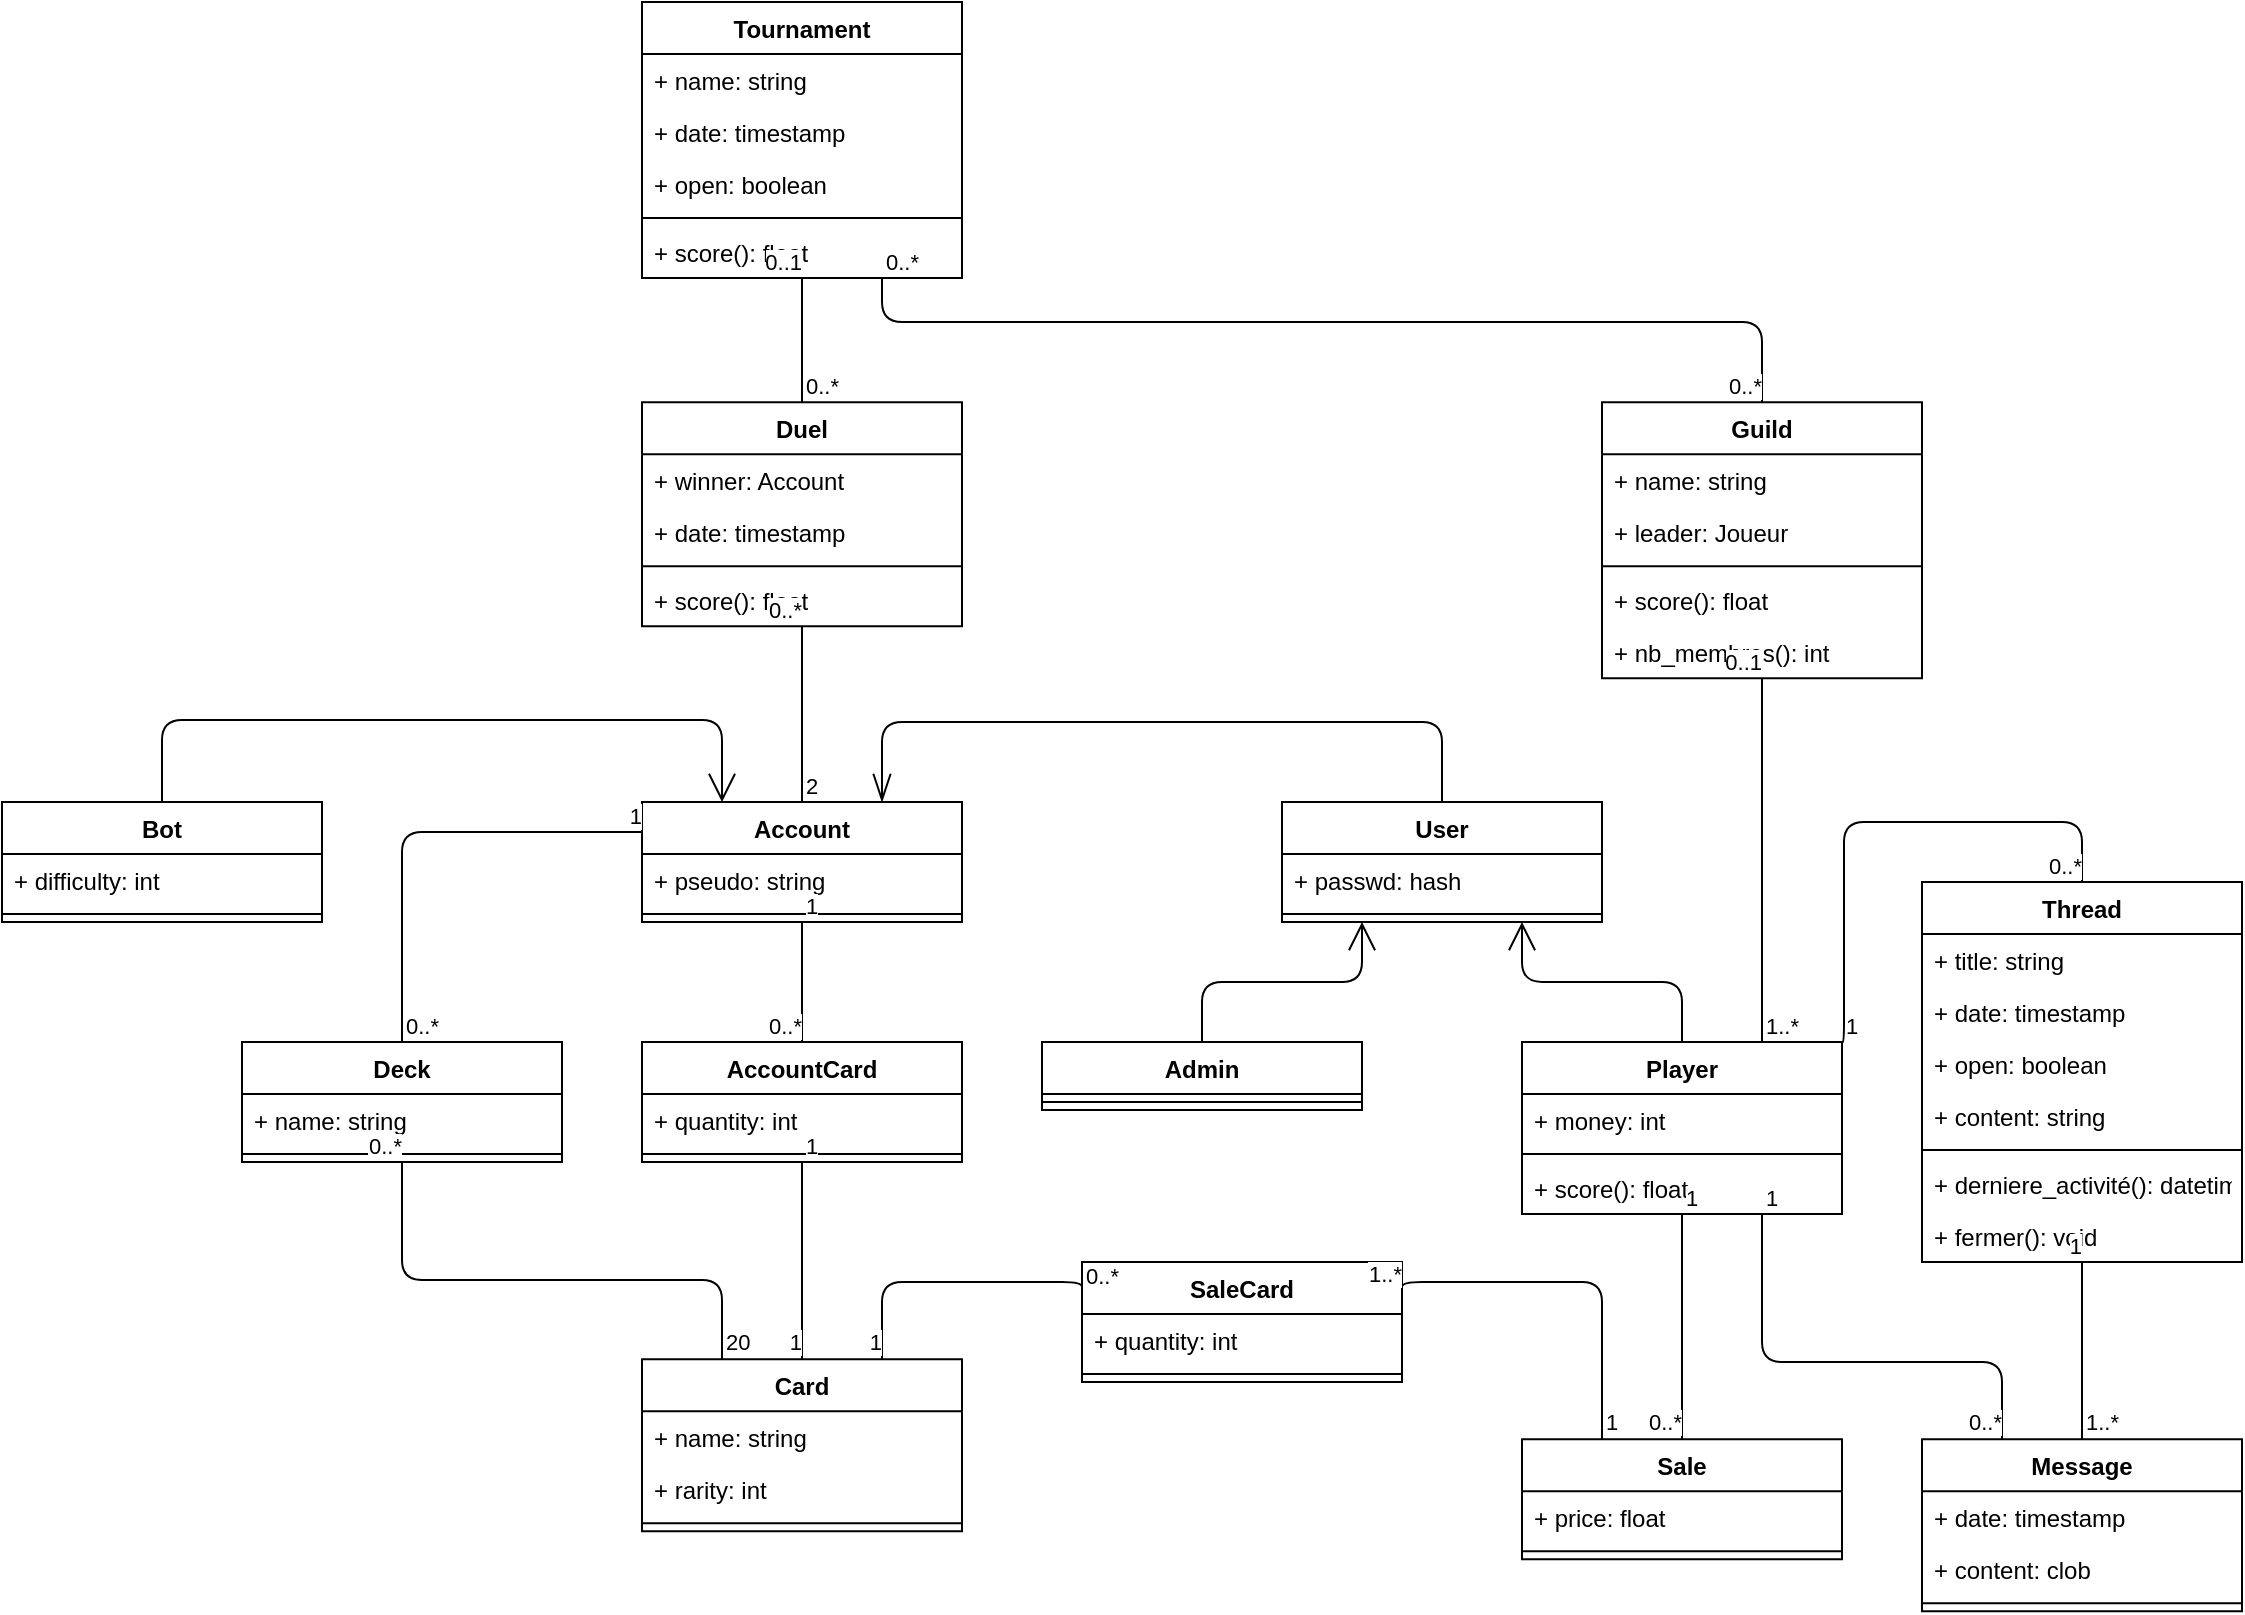 <mxfile compressed="true" version="16.3.0" type="github"><diagram id="C5RBs43oDa-KdzZeNtuy" name="Page-1"><mxGraphModel dx="1125" dy="2328" grid="1" gridSize="10" guides="1" tooltips="1" connect="1" arrows="1" fold="1" page="1" pageScale="1" pageWidth="1169" pageHeight="827" math="0" shadow="0"><root><mxCell id="WIyWlLk6GJQsqaUBKTNV-0"/><mxCell id="WIyWlLk6GJQsqaUBKTNV-1" parent="WIyWlLk6GJQsqaUBKTNV-0"/><mxCell id="Jjx2fEoYLebvqEYxVv_u-13" value="Deck" style="swimlane;fontStyle=1;align=center;verticalAlign=top;childLayout=stackLayout;horizontal=1;startSize=26;horizontalStack=0;resizeParent=1;resizeParentMax=0;resizeLast=0;collapsible=1;marginBottom=0;" parent="WIyWlLk6GJQsqaUBKTNV-1" vertex="1"><mxGeometry x="160" y="-1120" width="160" height="60" as="geometry"/></mxCell><mxCell id="Jjx2fEoYLebvqEYxVv_u-165" value="+ name: string" style="text;strokeColor=none;fillColor=none;align=left;verticalAlign=top;spacingLeft=4;spacingRight=4;overflow=hidden;rotatable=0;points=[[0,0.5],[1,0.5]];portConstraint=eastwest;" parent="Jjx2fEoYLebvqEYxVv_u-13" vertex="1"><mxGeometry y="26" width="160" height="26" as="geometry"/></mxCell><mxCell id="Jjx2fEoYLebvqEYxVv_u-15" value="" style="line;strokeWidth=1;fillColor=none;align=left;verticalAlign=middle;spacingTop=-1;spacingLeft=3;spacingRight=3;rotatable=0;labelPosition=right;points=[];portConstraint=eastwest;" parent="Jjx2fEoYLebvqEYxVv_u-13" vertex="1"><mxGeometry y="52" width="160" height="8" as="geometry"/></mxCell><mxCell id="Jjx2fEoYLebvqEYxVv_u-18" value="" style="endArrow=none;html=1;edgeStyle=orthogonalEdgeStyle;exitX=0.25;exitY=0;exitDx=0;exitDy=0;entryX=0.5;entryY=1;entryDx=0;entryDy=0;" parent="WIyWlLk6GJQsqaUBKTNV-1" source="Jjx2fEoYLebvqEYxVv_u-28" target="Jjx2fEoYLebvqEYxVv_u-13" edge="1"><mxGeometry relative="1" as="geometry"><mxPoint x="460" y="-911.43" as="sourcePoint"/><mxPoint x="620" y="-911.43" as="targetPoint"/><Array as="points"><mxPoint x="400" y="-1001"/><mxPoint x="240" y="-1001"/></Array></mxGeometry></mxCell><mxCell id="Jjx2fEoYLebvqEYxVv_u-19" value="20" style="edgeLabel;resizable=0;html=1;align=left;verticalAlign=bottom;" parent="Jjx2fEoYLebvqEYxVv_u-18" connectable="0" vertex="1"><mxGeometry x="-1" relative="1" as="geometry"/></mxCell><mxCell id="Jjx2fEoYLebvqEYxVv_u-20" value="0..*" style="edgeLabel;resizable=0;html=1;align=right;verticalAlign=bottom;" parent="Jjx2fEoYLebvqEYxVv_u-18" connectable="0" vertex="1"><mxGeometry x="1" relative="1" as="geometry"/></mxCell><mxCell id="Jjx2fEoYLebvqEYxVv_u-24" value="Duel" style="swimlane;fontStyle=1;align=center;verticalAlign=top;childLayout=stackLayout;horizontal=1;startSize=26;horizontalStack=0;resizeParent=1;resizeParentMax=0;resizeLast=0;collapsible=1;marginBottom=0;" parent="WIyWlLk6GJQsqaUBKTNV-1" vertex="1"><mxGeometry x="360" y="-1439.91" width="160" height="112" as="geometry"/></mxCell><mxCell id="Jjx2fEoYLebvqEYxVv_u-172" value="+ winner: Account" style="text;strokeColor=none;fillColor=none;align=left;verticalAlign=top;spacingLeft=4;spacingRight=4;overflow=hidden;rotatable=0;points=[[0,0.5],[1,0.5]];portConstraint=eastwest;" parent="Jjx2fEoYLebvqEYxVv_u-24" vertex="1"><mxGeometry y="26" width="160" height="26" as="geometry"/></mxCell><mxCell id="Jjx2fEoYLebvqEYxVv_u-173" value="+ date: timestamp" style="text;strokeColor=none;fillColor=none;align=left;verticalAlign=top;spacingLeft=4;spacingRight=4;overflow=hidden;rotatable=0;points=[[0,0.5],[1,0.5]];portConstraint=eastwest;" parent="Jjx2fEoYLebvqEYxVv_u-24" vertex="1"><mxGeometry y="52" width="160" height="26" as="geometry"/></mxCell><mxCell id="Jjx2fEoYLebvqEYxVv_u-26" value="" style="line;strokeWidth=1;fillColor=none;align=left;verticalAlign=middle;spacingTop=-1;spacingLeft=3;spacingRight=3;rotatable=0;labelPosition=right;points=[];portConstraint=eastwest;" parent="Jjx2fEoYLebvqEYxVv_u-24" vertex="1"><mxGeometry y="78" width="160" height="8" as="geometry"/></mxCell><mxCell id="Jjx2fEoYLebvqEYxVv_u-174" value="+ score(): float" style="text;strokeColor=none;fillColor=none;align=left;verticalAlign=top;spacingLeft=4;spacingRight=4;overflow=hidden;rotatable=0;points=[[0,0.5],[1,0.5]];portConstraint=eastwest;" parent="Jjx2fEoYLebvqEYxVv_u-24" vertex="1"><mxGeometry y="86" width="160" height="26" as="geometry"/></mxCell><mxCell id="Jjx2fEoYLebvqEYxVv_u-28" value="Card" style="swimlane;fontStyle=1;align=center;verticalAlign=top;childLayout=stackLayout;horizontal=1;startSize=26;horizontalStack=0;resizeParent=1;resizeParentMax=0;resizeLast=0;collapsible=1;marginBottom=0;" parent="WIyWlLk6GJQsqaUBKTNV-1" vertex="1"><mxGeometry x="360" y="-961.43" width="160" height="86" as="geometry"/></mxCell><mxCell id="Jjx2fEoYLebvqEYxVv_u-163" value="+ name: string" style="text;strokeColor=none;fillColor=none;align=left;verticalAlign=top;spacingLeft=4;spacingRight=4;overflow=hidden;rotatable=0;points=[[0,0.5],[1,0.5]];portConstraint=eastwest;" parent="Jjx2fEoYLebvqEYxVv_u-28" vertex="1"><mxGeometry y="26" width="160" height="26" as="geometry"/></mxCell><mxCell id="Jjx2fEoYLebvqEYxVv_u-164" value="+ rarity: int" style="text;strokeColor=none;fillColor=none;align=left;verticalAlign=top;spacingLeft=4;spacingRight=4;overflow=hidden;rotatable=0;points=[[0,0.5],[1,0.5]];portConstraint=eastwest;" parent="Jjx2fEoYLebvqEYxVv_u-28" vertex="1"><mxGeometry y="52" width="160" height="26" as="geometry"/></mxCell><mxCell id="Jjx2fEoYLebvqEYxVv_u-30" value="" style="line;strokeWidth=1;fillColor=none;align=left;verticalAlign=middle;spacingTop=-1;spacingLeft=3;spacingRight=3;rotatable=0;labelPosition=right;points=[];portConstraint=eastwest;" parent="Jjx2fEoYLebvqEYxVv_u-28" vertex="1"><mxGeometry y="78" width="160" height="8" as="geometry"/></mxCell><mxCell id="Jjx2fEoYLebvqEYxVv_u-33" value="" style="endArrow=none;html=1;edgeStyle=orthogonalEdgeStyle;exitX=0.5;exitY=0;exitDx=0;exitDy=0;entryX=0.5;entryY=1;entryDx=0;entryDy=0;" parent="WIyWlLk6GJQsqaUBKTNV-1" source="Jjx2fEoYLebvqEYxVv_u-45" target="Jjx2fEoYLebvqEYxVv_u-24" edge="1"><mxGeometry relative="1" as="geometry"><mxPoint x="520" y="-471.43" as="sourcePoint"/><mxPoint x="400" y="-1336" as="targetPoint"/></mxGeometry></mxCell><mxCell id="Jjx2fEoYLebvqEYxVv_u-34" value="2" style="edgeLabel;resizable=0;html=1;align=left;verticalAlign=bottom;" parent="Jjx2fEoYLebvqEYxVv_u-33" connectable="0" vertex="1"><mxGeometry x="-1" relative="1" as="geometry"/></mxCell><mxCell id="Jjx2fEoYLebvqEYxVv_u-35" value="0..*" style="edgeLabel;resizable=0;html=1;align=right;verticalAlign=bottom;" parent="Jjx2fEoYLebvqEYxVv_u-33" connectable="0" vertex="1"><mxGeometry x="1" relative="1" as="geometry"/></mxCell><mxCell id="Jjx2fEoYLebvqEYxVv_u-37" value="Guild" style="swimlane;fontStyle=1;align=center;verticalAlign=top;childLayout=stackLayout;horizontal=1;startSize=26;horizontalStack=0;resizeParent=1;resizeParentMax=0;resizeLast=0;collapsible=1;marginBottom=0;" parent="WIyWlLk6GJQsqaUBKTNV-1" vertex="1"><mxGeometry x="840" y="-1439.91" width="160" height="138" as="geometry"/></mxCell><mxCell id="Jjx2fEoYLebvqEYxVv_u-182" value="+ name: string" style="text;strokeColor=none;fillColor=none;align=left;verticalAlign=top;spacingLeft=4;spacingRight=4;overflow=hidden;rotatable=0;points=[[0,0.5],[1,0.5]];portConstraint=eastwest;" parent="Jjx2fEoYLebvqEYxVv_u-37" vertex="1"><mxGeometry y="26" width="160" height="26" as="geometry"/></mxCell><mxCell id="Jjx2fEoYLebvqEYxVv_u-185" value="+ leader: Joueur" style="text;strokeColor=none;fillColor=none;align=left;verticalAlign=top;spacingLeft=4;spacingRight=4;overflow=hidden;rotatable=0;points=[[0,0.5],[1,0.5]];portConstraint=eastwest;" parent="Jjx2fEoYLebvqEYxVv_u-37" vertex="1"><mxGeometry y="52" width="160" height="26" as="geometry"/></mxCell><mxCell id="Jjx2fEoYLebvqEYxVv_u-39" value="" style="line;strokeWidth=1;fillColor=none;align=left;verticalAlign=middle;spacingTop=-1;spacingLeft=3;spacingRight=3;rotatable=0;labelPosition=right;points=[];portConstraint=eastwest;" parent="Jjx2fEoYLebvqEYxVv_u-37" vertex="1"><mxGeometry y="78" width="160" height="8" as="geometry"/></mxCell><mxCell id="Jjx2fEoYLebvqEYxVv_u-184" value="+ score(): float" style="text;strokeColor=none;fillColor=none;align=left;verticalAlign=top;spacingLeft=4;spacingRight=4;overflow=hidden;rotatable=0;points=[[0,0.5],[1,0.5]];portConstraint=eastwest;" parent="Jjx2fEoYLebvqEYxVv_u-37" vertex="1"><mxGeometry y="86" width="160" height="26" as="geometry"/></mxCell><mxCell id="Jjx2fEoYLebvqEYxVv_u-186" value="+ nb_membres(): int" style="text;strokeColor=none;fillColor=none;align=left;verticalAlign=top;spacingLeft=4;spacingRight=4;overflow=hidden;rotatable=0;points=[[0,0.5],[1,0.5]];portConstraint=eastwest;" parent="Jjx2fEoYLebvqEYxVv_u-37" vertex="1"><mxGeometry y="112" width="160" height="26" as="geometry"/></mxCell><mxCell id="Jjx2fEoYLebvqEYxVv_u-41" value="" style="endArrow=none;html=1;edgeStyle=orthogonalEdgeStyle;exitX=0.75;exitY=0;exitDx=0;exitDy=0;entryX=0.5;entryY=1;entryDx=0;entryDy=0;" parent="WIyWlLk6GJQsqaUBKTNV-1" source="Jjx2fEoYLebvqEYxVv_u-103" target="Jjx2fEoYLebvqEYxVv_u-37" edge="1"><mxGeometry relative="1" as="geometry"><mxPoint x="640" y="-449.91" as="sourcePoint"/><mxPoint x="800" y="-449.91" as="targetPoint"/></mxGeometry></mxCell><mxCell id="Jjx2fEoYLebvqEYxVv_u-42" value="1..*" style="edgeLabel;resizable=0;html=1;align=left;verticalAlign=bottom;" parent="Jjx2fEoYLebvqEYxVv_u-41" connectable="0" vertex="1"><mxGeometry x="-1" relative="1" as="geometry"/></mxCell><mxCell id="Jjx2fEoYLebvqEYxVv_u-43" value="0..1" style="edgeLabel;resizable=0;html=1;align=right;verticalAlign=bottom;" parent="Jjx2fEoYLebvqEYxVv_u-41" connectable="0" vertex="1"><mxGeometry x="1" relative="1" as="geometry"/></mxCell><mxCell id="Jjx2fEoYLebvqEYxVv_u-49" value="Tournament" style="swimlane;fontStyle=1;align=center;verticalAlign=top;childLayout=stackLayout;horizontal=1;startSize=26;horizontalStack=0;resizeParent=1;resizeParentMax=0;resizeLast=0;collapsible=1;marginBottom=0;" parent="WIyWlLk6GJQsqaUBKTNV-1" vertex="1"><mxGeometry x="360" y="-1640" width="160" height="138" as="geometry"/></mxCell><mxCell id="Jjx2fEoYLebvqEYxVv_u-175" value="+ name: string" style="text;strokeColor=none;fillColor=none;align=left;verticalAlign=top;spacingLeft=4;spacingRight=4;overflow=hidden;rotatable=0;points=[[0,0.5],[1,0.5]];portConstraint=eastwest;" parent="Jjx2fEoYLebvqEYxVv_u-49" vertex="1"><mxGeometry y="26" width="160" height="26" as="geometry"/></mxCell><mxCell id="Jjx2fEoYLebvqEYxVv_u-176" value="+ date: timestamp" style="text;strokeColor=none;fillColor=none;align=left;verticalAlign=top;spacingLeft=4;spacingRight=4;overflow=hidden;rotatable=0;points=[[0,0.5],[1,0.5]];portConstraint=eastwest;" parent="Jjx2fEoYLebvqEYxVv_u-49" vertex="1"><mxGeometry y="52" width="160" height="26" as="geometry"/></mxCell><mxCell id="Jjx2fEoYLebvqEYxVv_u-178" value="+ open: boolean" style="text;strokeColor=none;fillColor=none;align=left;verticalAlign=top;spacingLeft=4;spacingRight=4;overflow=hidden;rotatable=0;points=[[0,0.5],[1,0.5]];portConstraint=eastwest;" parent="Jjx2fEoYLebvqEYxVv_u-49" vertex="1"><mxGeometry y="78" width="160" height="26" as="geometry"/></mxCell><mxCell id="Jjx2fEoYLebvqEYxVv_u-51" value="" style="line;strokeWidth=1;fillColor=none;align=left;verticalAlign=middle;spacingTop=-1;spacingLeft=3;spacingRight=3;rotatable=0;labelPosition=right;points=[];portConstraint=eastwest;" parent="Jjx2fEoYLebvqEYxVv_u-49" vertex="1"><mxGeometry y="104" width="160" height="8" as="geometry"/></mxCell><mxCell id="Jjx2fEoYLebvqEYxVv_u-177" value="+ score(): float" style="text;strokeColor=none;fillColor=none;align=left;verticalAlign=top;spacingLeft=4;spacingRight=4;overflow=hidden;rotatable=0;points=[[0,0.5],[1,0.5]];portConstraint=eastwest;" parent="Jjx2fEoYLebvqEYxVv_u-49" vertex="1"><mxGeometry y="112" width="160" height="26" as="geometry"/></mxCell><mxCell id="Jjx2fEoYLebvqEYxVv_u-53" value="" style="endArrow=none;html=1;edgeStyle=orthogonalEdgeStyle;entryX=0.5;entryY=1;entryDx=0;entryDy=0;exitX=0.5;exitY=0;exitDx=0;exitDy=0;" parent="WIyWlLk6GJQsqaUBKTNV-1" source="Jjx2fEoYLebvqEYxVv_u-24" target="Jjx2fEoYLebvqEYxVv_u-49" edge="1"><mxGeometry relative="1" as="geometry"><mxPoint x="430" y="-660" as="sourcePoint"/><mxPoint x="590" y="-660" as="targetPoint"/></mxGeometry></mxCell><mxCell id="Jjx2fEoYLebvqEYxVv_u-54" value="&lt;div&gt;0..*&lt;/div&gt;" style="edgeLabel;resizable=0;html=1;align=left;verticalAlign=bottom;" parent="Jjx2fEoYLebvqEYxVv_u-53" connectable="0" vertex="1"><mxGeometry x="-1" relative="1" as="geometry"/></mxCell><mxCell id="Jjx2fEoYLebvqEYxVv_u-55" value="0..1" style="edgeLabel;resizable=0;html=1;align=right;verticalAlign=bottom;" parent="Jjx2fEoYLebvqEYxVv_u-53" connectable="0" vertex="1"><mxGeometry x="1" relative="1" as="geometry"/></mxCell><mxCell id="Jjx2fEoYLebvqEYxVv_u-83" value="Thread" style="swimlane;fontStyle=1;align=center;verticalAlign=top;childLayout=stackLayout;horizontal=1;startSize=26;horizontalStack=0;resizeParent=1;resizeParentMax=0;resizeLast=0;collapsible=1;marginBottom=0;" parent="WIyWlLk6GJQsqaUBKTNV-1" vertex="1"><mxGeometry x="1000" y="-1200" width="160" height="190" as="geometry"/></mxCell><mxCell id="Jjx2fEoYLebvqEYxVv_u-166" value="+ title: string" style="text;strokeColor=none;fillColor=none;align=left;verticalAlign=top;spacingLeft=4;spacingRight=4;overflow=hidden;rotatable=0;points=[[0,0.5],[1,0.5]];portConstraint=eastwest;" parent="Jjx2fEoYLebvqEYxVv_u-83" vertex="1"><mxGeometry y="26" width="160" height="26" as="geometry"/></mxCell><mxCell id="Jjx2fEoYLebvqEYxVv_u-167" value="+ date: timestamp" style="text;strokeColor=none;fillColor=none;align=left;verticalAlign=top;spacingLeft=4;spacingRight=4;overflow=hidden;rotatable=0;points=[[0,0.5],[1,0.5]];portConstraint=eastwest;" parent="Jjx2fEoYLebvqEYxVv_u-83" vertex="1"><mxGeometry y="52" width="160" height="26" as="geometry"/></mxCell><mxCell id="Jjx2fEoYLebvqEYxVv_u-169" value="+ open: boolean" style="text;strokeColor=none;fillColor=none;align=left;verticalAlign=top;spacingLeft=4;spacingRight=4;overflow=hidden;rotatable=0;points=[[0,0.5],[1,0.5]];portConstraint=eastwest;" parent="Jjx2fEoYLebvqEYxVv_u-83" vertex="1"><mxGeometry y="78" width="160" height="26" as="geometry"/></mxCell><mxCell id="d5lRPi4cJWUt6UJQXWI7-0" value="+ content: string" style="text;strokeColor=none;fillColor=none;align=left;verticalAlign=top;spacingLeft=4;spacingRight=4;overflow=hidden;rotatable=0;points=[[0,0.5],[1,0.5]];portConstraint=eastwest;" vertex="1" parent="Jjx2fEoYLebvqEYxVv_u-83"><mxGeometry y="104" width="160" height="26" as="geometry"/></mxCell><mxCell id="Jjx2fEoYLebvqEYxVv_u-85" value="" style="line;strokeWidth=1;fillColor=none;align=left;verticalAlign=middle;spacingTop=-1;spacingLeft=3;spacingRight=3;rotatable=0;labelPosition=right;points=[];portConstraint=eastwest;" parent="Jjx2fEoYLebvqEYxVv_u-83" vertex="1"><mxGeometry y="130" width="160" height="8" as="geometry"/></mxCell><mxCell id="Jjx2fEoYLebvqEYxVv_u-168" value="+ derniere_activité(): datetime" style="text;strokeColor=none;fillColor=none;align=left;verticalAlign=top;spacingLeft=4;spacingRight=4;overflow=hidden;rotatable=0;points=[[0,0.5],[1,0.5]];portConstraint=eastwest;" parent="Jjx2fEoYLebvqEYxVv_u-83" vertex="1"><mxGeometry y="138" width="160" height="26" as="geometry"/></mxCell><mxCell id="Jjx2fEoYLebvqEYxVv_u-170" value="+ fermer(): void" style="text;strokeColor=none;fillColor=none;align=left;verticalAlign=top;spacingLeft=4;spacingRight=4;overflow=hidden;rotatable=0;points=[[0,0.5],[1,0.5]];portConstraint=eastwest;" parent="Jjx2fEoYLebvqEYxVv_u-83" vertex="1"><mxGeometry y="164" width="160" height="26" as="geometry"/></mxCell><mxCell id="Jjx2fEoYLebvqEYxVv_u-90" value="Message" style="swimlane;fontStyle=1;align=center;verticalAlign=top;childLayout=stackLayout;horizontal=1;startSize=26;horizontalStack=0;resizeParent=1;resizeParentMax=0;resizeLast=0;collapsible=1;marginBottom=0;" parent="WIyWlLk6GJQsqaUBKTNV-1" vertex="1"><mxGeometry x="1000" y="-921.34" width="160" height="86" as="geometry"/></mxCell><mxCell id="Jjx2fEoYLebvqEYxVv_u-187" value="+ date: timestamp" style="text;strokeColor=none;fillColor=none;align=left;verticalAlign=top;spacingLeft=4;spacingRight=4;overflow=hidden;rotatable=0;points=[[0,0.5],[1,0.5]];portConstraint=eastwest;" parent="Jjx2fEoYLebvqEYxVv_u-90" vertex="1"><mxGeometry y="26" width="160" height="26" as="geometry"/></mxCell><mxCell id="Jjx2fEoYLebvqEYxVv_u-188" value="+ content: clob" style="text;strokeColor=none;fillColor=none;align=left;verticalAlign=top;spacingLeft=4;spacingRight=4;overflow=hidden;rotatable=0;points=[[0,0.5],[1,0.5]];portConstraint=eastwest;" parent="Jjx2fEoYLebvqEYxVv_u-90" vertex="1"><mxGeometry y="52" width="160" height="26" as="geometry"/></mxCell><mxCell id="Jjx2fEoYLebvqEYxVv_u-92" value="" style="line;strokeWidth=1;fillColor=none;align=left;verticalAlign=middle;spacingTop=-1;spacingLeft=3;spacingRight=3;rotatable=0;labelPosition=right;points=[];portConstraint=eastwest;" parent="Jjx2fEoYLebvqEYxVv_u-90" vertex="1"><mxGeometry y="78" width="160" height="8" as="geometry"/></mxCell><mxCell id="Jjx2fEoYLebvqEYxVv_u-100" value="" style="endArrow=none;html=1;edgeStyle=orthogonalEdgeStyle;exitX=0.75;exitY=1;exitDx=0;exitDy=0;entryX=0.5;entryY=0;entryDx=0;entryDy=0;" parent="WIyWlLk6GJQsqaUBKTNV-1" source="Jjx2fEoYLebvqEYxVv_u-49" target="Jjx2fEoYLebvqEYxVv_u-37" edge="1"><mxGeometry relative="1" as="geometry"><mxPoint x="470" y="-790" as="sourcePoint"/><mxPoint x="630" y="-790" as="targetPoint"/><Array as="points"><mxPoint x="480" y="-1480"/><mxPoint x="920" y="-1480"/></Array></mxGeometry></mxCell><mxCell id="Jjx2fEoYLebvqEYxVv_u-101" value="0..*" style="edgeLabel;resizable=0;html=1;align=left;verticalAlign=bottom;" parent="Jjx2fEoYLebvqEYxVv_u-100" connectable="0" vertex="1"><mxGeometry x="-1" relative="1" as="geometry"/></mxCell><mxCell id="Jjx2fEoYLebvqEYxVv_u-102" value="0..*" style="edgeLabel;resizable=0;html=1;align=right;verticalAlign=bottom;" parent="Jjx2fEoYLebvqEYxVv_u-100" connectable="0" vertex="1"><mxGeometry x="1" relative="1" as="geometry"/></mxCell><mxCell id="Jjx2fEoYLebvqEYxVv_u-103" value="Player" style="swimlane;fontStyle=1;align=center;verticalAlign=top;childLayout=stackLayout;horizontal=1;startSize=26;horizontalStack=0;resizeParent=1;resizeParentMax=0;resizeLast=0;collapsible=1;marginBottom=0;" parent="WIyWlLk6GJQsqaUBKTNV-1" vertex="1"><mxGeometry x="800" y="-1120.0" width="160" height="86" as="geometry"/></mxCell><mxCell id="Jjx2fEoYLebvqEYxVv_u-141" value="+ money: int" style="text;strokeColor=none;fillColor=none;align=left;verticalAlign=top;spacingLeft=4;spacingRight=4;overflow=hidden;rotatable=0;points=[[0,0.5],[1,0.5]];portConstraint=eastwest;" parent="Jjx2fEoYLebvqEYxVv_u-103" vertex="1"><mxGeometry y="26" width="160" height="26" as="geometry"/></mxCell><mxCell id="Jjx2fEoYLebvqEYxVv_u-105" value="" style="line;strokeWidth=1;fillColor=none;align=left;verticalAlign=middle;spacingTop=-1;spacingLeft=3;spacingRight=3;rotatable=0;labelPosition=right;points=[];portConstraint=eastwest;" parent="Jjx2fEoYLebvqEYxVv_u-103" vertex="1"><mxGeometry y="52" width="160" height="8" as="geometry"/></mxCell><mxCell id="Jjx2fEoYLebvqEYxVv_u-142" value="+ score(): float" style="text;strokeColor=none;fillColor=none;align=left;verticalAlign=top;spacingLeft=4;spacingRight=4;overflow=hidden;rotatable=0;points=[[0,0.5],[1,0.5]];portConstraint=eastwest;" parent="Jjx2fEoYLebvqEYxVv_u-103" vertex="1"><mxGeometry y="60" width="160" height="26" as="geometry"/></mxCell><mxCell id="Jjx2fEoYLebvqEYxVv_u-107" value="Bot" style="swimlane;fontStyle=1;align=center;verticalAlign=top;childLayout=stackLayout;horizontal=1;startSize=26;horizontalStack=0;resizeParent=1;resizeParentMax=0;resizeLast=0;collapsible=1;marginBottom=0;" parent="WIyWlLk6GJQsqaUBKTNV-1" vertex="1"><mxGeometry x="40" y="-1240" width="160" height="60" as="geometry"/></mxCell><mxCell id="Jjx2fEoYLebvqEYxVv_u-171" value="+ difficulty: int" style="text;strokeColor=none;fillColor=none;align=left;verticalAlign=top;spacingLeft=4;spacingRight=4;overflow=hidden;rotatable=0;points=[[0,0.5],[1,0.5]];portConstraint=eastwest;" parent="Jjx2fEoYLebvqEYxVv_u-107" vertex="1"><mxGeometry y="26" width="160" height="26" as="geometry"/></mxCell><mxCell id="Jjx2fEoYLebvqEYxVv_u-109" value="" style="line;strokeWidth=1;fillColor=none;align=left;verticalAlign=middle;spacingTop=-1;spacingLeft=3;spacingRight=3;rotatable=0;labelPosition=right;points=[];portConstraint=eastwest;" parent="Jjx2fEoYLebvqEYxVv_u-107" vertex="1"><mxGeometry y="52" width="160" height="8" as="geometry"/></mxCell><mxCell id="Jjx2fEoYLebvqEYxVv_u-111" value="" style="endArrow=open;html=1;endSize=12;startArrow=none;startSize=14;startFill=0;edgeStyle=orthogonalEdgeStyle;align=left;verticalAlign=bottom;exitX=0.5;exitY=0;exitDx=0;exitDy=0;entryX=0.25;entryY=0;entryDx=0;entryDy=0;" parent="WIyWlLk6GJQsqaUBKTNV-1" source="Jjx2fEoYLebvqEYxVv_u-107" target="Jjx2fEoYLebvqEYxVv_u-45" edge="1"><mxGeometry x="-1" y="3" relative="1" as="geometry"><mxPoint x="310" y="-521.43" as="sourcePoint"/><mxPoint x="320" y="-1291.43" as="targetPoint"/><Array as="points"><mxPoint x="400" y="-1281"/></Array></mxGeometry></mxCell><mxCell id="Jjx2fEoYLebvqEYxVv_u-45" value="Account" style="swimlane;fontStyle=1;align=center;verticalAlign=top;childLayout=stackLayout;horizontal=1;startSize=26;horizontalStack=0;resizeParent=1;resizeParentMax=0;resizeLast=0;collapsible=1;marginBottom=0;" parent="WIyWlLk6GJQsqaUBKTNV-1" vertex="1"><mxGeometry x="360" y="-1240" width="160" height="60" as="geometry"/></mxCell><mxCell id="Jjx2fEoYLebvqEYxVv_u-139" value="+ pseudo: string" style="text;strokeColor=none;fillColor=none;align=left;verticalAlign=top;spacingLeft=4;spacingRight=4;overflow=hidden;rotatable=0;points=[[0,0.5],[1,0.5]];portConstraint=eastwest;" parent="Jjx2fEoYLebvqEYxVv_u-45" vertex="1"><mxGeometry y="26" width="160" height="26" as="geometry"/></mxCell><mxCell id="Jjx2fEoYLebvqEYxVv_u-47" value="" style="line;strokeWidth=1;fillColor=none;align=left;verticalAlign=middle;spacingTop=-1;spacingLeft=3;spacingRight=3;rotatable=0;labelPosition=right;points=[];portConstraint=eastwest;" parent="Jjx2fEoYLebvqEYxVv_u-45" vertex="1"><mxGeometry y="52" width="160" height="8" as="geometry"/></mxCell><mxCell id="Jjx2fEoYLebvqEYxVv_u-114" value="&lt;div&gt;&lt;br&gt;&lt;/div&gt;&lt;div&gt;&lt;br&gt;&lt;/div&gt;" style="endArrow=openThin;html=1;endSize=12;startArrow=none;startSize=14;startFill=0;edgeStyle=orthogonalEdgeStyle;align=left;verticalAlign=bottom;endFill=0;exitX=0.5;exitY=0;exitDx=0;exitDy=0;entryX=0.75;entryY=0;entryDx=0;entryDy=0;" parent="WIyWlLk6GJQsqaUBKTNV-1" source="bZaqXOMBbr9PLSZvh8WA-14" target="Jjx2fEoYLebvqEYxVv_u-45" edge="1"><mxGeometry x="-1" y="3" relative="1" as="geometry"><mxPoint x="730" y="-1251.43" as="sourcePoint"/><mxPoint x="510" y="-1271.43" as="targetPoint"/><Array as="points"><mxPoint x="760" y="-1280"/><mxPoint x="480" y="-1280"/></Array></mxGeometry></mxCell><mxCell id="Jjx2fEoYLebvqEYxVv_u-63" value="Sale" style="swimlane;fontStyle=1;align=center;verticalAlign=top;childLayout=stackLayout;horizontal=1;startSize=26;horizontalStack=0;resizeParent=1;resizeParentMax=0;resizeLast=0;collapsible=1;marginBottom=0;" parent="WIyWlLk6GJQsqaUBKTNV-1" vertex="1"><mxGeometry x="800" y="-921.34" width="160" height="60" as="geometry"/></mxCell><mxCell id="Jjx2fEoYLebvqEYxVv_u-160" value="+ price: float" style="text;strokeColor=none;fillColor=none;align=left;verticalAlign=top;spacingLeft=4;spacingRight=4;overflow=hidden;rotatable=0;points=[[0,0.5],[1,0.5]];portConstraint=eastwest;" parent="Jjx2fEoYLebvqEYxVv_u-63" vertex="1"><mxGeometry y="26" width="160" height="26" as="geometry"/></mxCell><mxCell id="Jjx2fEoYLebvqEYxVv_u-65" value="" style="line;strokeWidth=1;fillColor=none;align=left;verticalAlign=middle;spacingTop=-1;spacingLeft=3;spacingRight=3;rotatable=0;labelPosition=right;points=[];portConstraint=eastwest;" parent="Jjx2fEoYLebvqEYxVv_u-63" vertex="1"><mxGeometry y="52" width="160" height="8" as="geometry"/></mxCell><mxCell id="Jjx2fEoYLebvqEYxVv_u-119" value="" style="endArrow=none;html=1;edgeStyle=orthogonalEdgeStyle;entryX=0.5;entryY=0;entryDx=0;entryDy=0;exitX=0.5;exitY=1;exitDx=0;exitDy=0;" parent="WIyWlLk6GJQsqaUBKTNV-1" source="Jjx2fEoYLebvqEYxVv_u-103" target="Jjx2fEoYLebvqEYxVv_u-63" edge="1"><mxGeometry relative="1" as="geometry"><mxPoint x="570" y="-1151.34" as="sourcePoint"/><mxPoint x="730" y="-1151.34" as="targetPoint"/></mxGeometry></mxCell><mxCell id="Jjx2fEoYLebvqEYxVv_u-120" value="1" style="edgeLabel;resizable=0;html=1;align=left;verticalAlign=bottom;" parent="Jjx2fEoYLebvqEYxVv_u-119" connectable="0" vertex="1"><mxGeometry x="-1" relative="1" as="geometry"/></mxCell><mxCell id="Jjx2fEoYLebvqEYxVv_u-121" value="0..*" style="edgeLabel;resizable=0;html=1;align=right;verticalAlign=bottom;" parent="Jjx2fEoYLebvqEYxVv_u-119" connectable="0" vertex="1"><mxGeometry x="1" relative="1" as="geometry"/></mxCell><mxCell id="Jjx2fEoYLebvqEYxVv_u-122" value="" style="endArrow=none;html=1;edgeStyle=orthogonalEdgeStyle;entryX=0.5;entryY=1;entryDx=0;entryDy=0;exitX=0.5;exitY=0;exitDx=0;exitDy=0;" parent="WIyWlLk6GJQsqaUBKTNV-1" source="Jjx2fEoYLebvqEYxVv_u-90" target="Jjx2fEoYLebvqEYxVv_u-83" edge="1"><mxGeometry relative="1" as="geometry"><mxPoint x="630" y="-911.34" as="sourcePoint"/><mxPoint x="790" y="-911.34" as="targetPoint"/></mxGeometry></mxCell><mxCell id="Jjx2fEoYLebvqEYxVv_u-123" value="1..*" style="edgeLabel;resizable=0;html=1;align=left;verticalAlign=bottom;" parent="Jjx2fEoYLebvqEYxVv_u-122" connectable="0" vertex="1"><mxGeometry x="-1" relative="1" as="geometry"/></mxCell><mxCell id="Jjx2fEoYLebvqEYxVv_u-124" value="1" style="edgeLabel;resizable=0;html=1;align=right;verticalAlign=bottom;" parent="Jjx2fEoYLebvqEYxVv_u-122" connectable="0" vertex="1"><mxGeometry x="1" relative="1" as="geometry"/></mxCell><mxCell id="Jjx2fEoYLebvqEYxVv_u-125" value="" style="endArrow=none;html=1;edgeStyle=orthogonalEdgeStyle;entryX=0.25;entryY=0;entryDx=0;entryDy=0;exitX=0.75;exitY=1;exitDx=0;exitDy=0;" parent="WIyWlLk6GJQsqaUBKTNV-1" source="Jjx2fEoYLebvqEYxVv_u-103" target="Jjx2fEoYLebvqEYxVv_u-90" edge="1"><mxGeometry relative="1" as="geometry"><mxPoint x="640" y="-1141.34" as="sourcePoint"/><mxPoint x="800" y="-1141.34" as="targetPoint"/><Array as="points"><mxPoint x="920" y="-960"/><mxPoint x="1040" y="-960"/></Array></mxGeometry></mxCell><mxCell id="Jjx2fEoYLebvqEYxVv_u-126" value="1" style="edgeLabel;resizable=0;html=1;align=left;verticalAlign=bottom;" parent="Jjx2fEoYLebvqEYxVv_u-125" connectable="0" vertex="1"><mxGeometry x="-1" relative="1" as="geometry"/></mxCell><mxCell id="Jjx2fEoYLebvqEYxVv_u-127" value="0..*" style="edgeLabel;resizable=0;html=1;align=right;verticalAlign=bottom;" parent="Jjx2fEoYLebvqEYxVv_u-125" connectable="0" vertex="1"><mxGeometry x="1" relative="1" as="geometry"/></mxCell><mxCell id="Jjx2fEoYLebvqEYxVv_u-135" value="" style="endArrow=none;html=1;edgeStyle=orthogonalEdgeStyle;exitX=0.5;exitY=0;exitDx=0;exitDy=0;entryX=0;entryY=0.25;entryDx=0;entryDy=0;" parent="WIyWlLk6GJQsqaUBKTNV-1" source="Jjx2fEoYLebvqEYxVv_u-13" target="Jjx2fEoYLebvqEYxVv_u-45" edge="1"><mxGeometry relative="1" as="geometry"><mxPoint x="420" y="-1181.43" as="sourcePoint"/><mxPoint x="250" y="-1160" as="targetPoint"/><Array as="points"><mxPoint x="240" y="-1225"/></Array></mxGeometry></mxCell><mxCell id="Jjx2fEoYLebvqEYxVv_u-136" value="0..*" style="edgeLabel;resizable=0;html=1;align=left;verticalAlign=bottom;" parent="Jjx2fEoYLebvqEYxVv_u-135" connectable="0" vertex="1"><mxGeometry x="-1" relative="1" as="geometry"/></mxCell><mxCell id="Jjx2fEoYLebvqEYxVv_u-137" value="1" style="edgeLabel;resizable=0;html=1;align=right;verticalAlign=bottom;" parent="Jjx2fEoYLebvqEYxVv_u-135" connectable="0" vertex="1"><mxGeometry x="1" relative="1" as="geometry"/></mxCell><mxCell id="Jjx2fEoYLebvqEYxVv_u-147" value="" style="endArrow=none;html=1;edgeStyle=orthogonalEdgeStyle;entryX=0.5;entryY=0;entryDx=0;entryDy=0;exitX=1;exitY=0;exitDx=0;exitDy=0;" parent="WIyWlLk6GJQsqaUBKTNV-1" source="Jjx2fEoYLebvqEYxVv_u-103" target="Jjx2fEoYLebvqEYxVv_u-83" edge="1"><mxGeometry relative="1" as="geometry"><mxPoint x="820" y="-1201.34" as="sourcePoint"/><mxPoint x="980" y="-1201.34" as="targetPoint"/><Array as="points"><mxPoint x="961" y="-1120"/><mxPoint x="961" y="-1230"/><mxPoint x="1080" y="-1230"/></Array></mxGeometry></mxCell><mxCell id="Jjx2fEoYLebvqEYxVv_u-148" value="&lt;div&gt;1&lt;/div&gt;" style="edgeLabel;resizable=0;html=1;align=left;verticalAlign=bottom;" parent="Jjx2fEoYLebvqEYxVv_u-147" connectable="0" vertex="1"><mxGeometry x="-1" relative="1" as="geometry"/></mxCell><mxCell id="Jjx2fEoYLebvqEYxVv_u-149" value="0..*" style="edgeLabel;resizable=0;html=1;align=right;verticalAlign=bottom;" parent="Jjx2fEoYLebvqEYxVv_u-147" connectable="0" vertex="1"><mxGeometry x="1" relative="1" as="geometry"/></mxCell><mxCell id="kv8_7DA7_nVb4HFUUPU8-4" value="AccountCard" style="swimlane;fontStyle=1;align=center;verticalAlign=top;childLayout=stackLayout;horizontal=1;startSize=26;horizontalStack=0;resizeParent=1;resizeParentMax=0;resizeLast=0;collapsible=1;marginBottom=0;" parent="WIyWlLk6GJQsqaUBKTNV-1" vertex="1"><mxGeometry x="360" y="-1120" width="160" height="60" as="geometry"/></mxCell><mxCell id="kv8_7DA7_nVb4HFUUPU8-5" value="+ quantity: int" style="text;strokeColor=none;fillColor=none;align=left;verticalAlign=top;spacingLeft=4;spacingRight=4;overflow=hidden;rotatable=0;points=[[0,0.5],[1,0.5]];portConstraint=eastwest;" parent="kv8_7DA7_nVb4HFUUPU8-4" vertex="1"><mxGeometry y="26" width="160" height="26" as="geometry"/></mxCell><mxCell id="kv8_7DA7_nVb4HFUUPU8-6" value="" style="line;strokeWidth=1;fillColor=none;align=left;verticalAlign=middle;spacingTop=-1;spacingLeft=3;spacingRight=3;rotatable=0;labelPosition=right;points=[];portConstraint=eastwest;" parent="kv8_7DA7_nVb4HFUUPU8-4" vertex="1"><mxGeometry y="52" width="160" height="8" as="geometry"/></mxCell><mxCell id="kv8_7DA7_nVb4HFUUPU8-8" value="" style="endArrow=none;html=1;edgeStyle=orthogonalEdgeStyle;rounded=0;entryX=0.5;entryY=0;entryDx=0;entryDy=0;exitX=0.5;exitY=1;exitDx=0;exitDy=0;" parent="WIyWlLk6GJQsqaUBKTNV-1" source="Jjx2fEoYLebvqEYxVv_u-45" target="kv8_7DA7_nVb4HFUUPU8-4" edge="1"><mxGeometry relative="1" as="geometry"><mxPoint x="560" y="-1170" as="sourcePoint"/><mxPoint x="580" y="-1100" as="targetPoint"/></mxGeometry></mxCell><mxCell id="kv8_7DA7_nVb4HFUUPU8-9" value="1" style="edgeLabel;resizable=0;html=1;align=left;verticalAlign=bottom;" parent="kv8_7DA7_nVb4HFUUPU8-8" connectable="0" vertex="1"><mxGeometry x="-1" relative="1" as="geometry"/></mxCell><mxCell id="kv8_7DA7_nVb4HFUUPU8-10" value="0..*" style="edgeLabel;resizable=0;html=1;align=right;verticalAlign=bottom;" parent="kv8_7DA7_nVb4HFUUPU8-8" connectable="0" vertex="1"><mxGeometry x="1" relative="1" as="geometry"/></mxCell><mxCell id="kv8_7DA7_nVb4HFUUPU8-11" value="" style="endArrow=none;html=1;edgeStyle=orthogonalEdgeStyle;rounded=0;exitX=0.5;exitY=1;exitDx=0;exitDy=0;entryX=0.5;entryY=0;entryDx=0;entryDy=0;" parent="WIyWlLk6GJQsqaUBKTNV-1" source="kv8_7DA7_nVb4HFUUPU8-4" target="Jjx2fEoYLebvqEYxVv_u-28" edge="1"><mxGeometry relative="1" as="geometry"><mxPoint x="420" y="-1020" as="sourcePoint"/><mxPoint x="580" y="-1020" as="targetPoint"/></mxGeometry></mxCell><mxCell id="kv8_7DA7_nVb4HFUUPU8-12" value="1" style="edgeLabel;resizable=0;html=1;align=left;verticalAlign=bottom;" parent="kv8_7DA7_nVb4HFUUPU8-11" connectable="0" vertex="1"><mxGeometry x="-1" relative="1" as="geometry"/></mxCell><mxCell id="kv8_7DA7_nVb4HFUUPU8-13" value="1" style="edgeLabel;resizable=0;html=1;align=right;verticalAlign=bottom;" parent="kv8_7DA7_nVb4HFUUPU8-11" connectable="0" vertex="1"><mxGeometry x="1" relative="1" as="geometry"/></mxCell><mxCell id="bZaqXOMBbr9PLSZvh8WA-4" value="SaleCard" style="swimlane;fontStyle=1;align=center;verticalAlign=top;childLayout=stackLayout;horizontal=1;startSize=26;horizontalStack=0;resizeParent=1;resizeParentMax=0;resizeLast=0;collapsible=1;marginBottom=0;" parent="WIyWlLk6GJQsqaUBKTNV-1" vertex="1"><mxGeometry x="580" y="-1010" width="160" height="60" as="geometry"/></mxCell><mxCell id="bZaqXOMBbr9PLSZvh8WA-5" value="+ quantity: int" style="text;strokeColor=none;fillColor=none;align=left;verticalAlign=top;spacingLeft=4;spacingRight=4;overflow=hidden;rotatable=0;points=[[0,0.5],[1,0.5]];portConstraint=eastwest;" parent="bZaqXOMBbr9PLSZvh8WA-4" vertex="1"><mxGeometry y="26" width="160" height="26" as="geometry"/></mxCell><mxCell id="bZaqXOMBbr9PLSZvh8WA-6" value="" style="line;strokeWidth=1;fillColor=none;align=left;verticalAlign=middle;spacingTop=-1;spacingLeft=3;spacingRight=3;rotatable=0;labelPosition=right;points=[];portConstraint=eastwest;" parent="bZaqXOMBbr9PLSZvh8WA-4" vertex="1"><mxGeometry y="52" width="160" height="8" as="geometry"/></mxCell><mxCell id="bZaqXOMBbr9PLSZvh8WA-8" value="" style="endArrow=none;html=1;edgeStyle=orthogonalEdgeStyle;rounded=1;exitX=0;exitY=0.25;exitDx=0;exitDy=0;entryX=0.75;entryY=0;entryDx=0;entryDy=0;" parent="WIyWlLk6GJQsqaUBKTNV-1" source="bZaqXOMBbr9PLSZvh8WA-4" target="Jjx2fEoYLebvqEYxVv_u-28" edge="1"><mxGeometry relative="1" as="geometry"><mxPoint x="580" y="-1000" as="sourcePoint"/><mxPoint x="740" y="-1000" as="targetPoint"/><Array as="points"><mxPoint x="580" y="-1000"/><mxPoint x="480" y="-1000"/></Array></mxGeometry></mxCell><mxCell id="bZaqXOMBbr9PLSZvh8WA-9" value="0..*" style="edgeLabel;resizable=0;html=1;align=left;verticalAlign=bottom;" parent="bZaqXOMBbr9PLSZvh8WA-8" connectable="0" vertex="1"><mxGeometry x="-1" relative="1" as="geometry"/></mxCell><mxCell id="bZaqXOMBbr9PLSZvh8WA-10" value="1" style="edgeLabel;resizable=0;html=1;align=right;verticalAlign=bottom;" parent="bZaqXOMBbr9PLSZvh8WA-8" connectable="0" vertex="1"><mxGeometry x="1" relative="1" as="geometry"/></mxCell><mxCell id="bZaqXOMBbr9PLSZvh8WA-11" value="" style="endArrow=none;html=1;edgeStyle=orthogonalEdgeStyle;rounded=1;exitX=0.25;exitY=0;exitDx=0;exitDy=0;entryX=1;entryY=0.25;entryDx=0;entryDy=0;" parent="WIyWlLk6GJQsqaUBKTNV-1" source="Jjx2fEoYLebvqEYxVv_u-63" target="bZaqXOMBbr9PLSZvh8WA-4" edge="1"><mxGeometry relative="1" as="geometry"><mxPoint x="580" y="-1000" as="sourcePoint"/><mxPoint x="740" y="-1000" as="targetPoint"/><Array as="points"><mxPoint x="840" y="-1000"/><mxPoint x="740" y="-1000"/></Array></mxGeometry></mxCell><mxCell id="bZaqXOMBbr9PLSZvh8WA-12" value="1" style="edgeLabel;resizable=0;html=1;align=left;verticalAlign=bottom;" parent="bZaqXOMBbr9PLSZvh8WA-11" connectable="0" vertex="1"><mxGeometry x="-1" relative="1" as="geometry"/></mxCell><mxCell id="bZaqXOMBbr9PLSZvh8WA-13" value="1..*" style="edgeLabel;resizable=0;html=1;align=right;verticalAlign=bottom;" parent="bZaqXOMBbr9PLSZvh8WA-11" connectable="0" vertex="1"><mxGeometry x="1" relative="1" as="geometry"/></mxCell><mxCell id="bZaqXOMBbr9PLSZvh8WA-14" value="User" style="swimlane;fontStyle=1;align=center;verticalAlign=top;childLayout=stackLayout;horizontal=1;startSize=26;horizontalStack=0;resizeParent=1;resizeParentMax=0;resizeLast=0;collapsible=1;marginBottom=0;" parent="WIyWlLk6GJQsqaUBKTNV-1" vertex="1"><mxGeometry x="680" y="-1240" width="160" height="60" as="geometry"/></mxCell><mxCell id="bZaqXOMBbr9PLSZvh8WA-15" value="+ passwd: hash" style="text;strokeColor=none;fillColor=none;align=left;verticalAlign=top;spacingLeft=4;spacingRight=4;overflow=hidden;rotatable=0;points=[[0,0.5],[1,0.5]];portConstraint=eastwest;" parent="bZaqXOMBbr9PLSZvh8WA-14" vertex="1"><mxGeometry y="26" width="160" height="26" as="geometry"/></mxCell><mxCell id="bZaqXOMBbr9PLSZvh8WA-16" value="" style="line;strokeWidth=1;fillColor=none;align=left;verticalAlign=middle;spacingTop=-1;spacingLeft=3;spacingRight=3;rotatable=0;labelPosition=right;points=[];portConstraint=eastwest;" parent="bZaqXOMBbr9PLSZvh8WA-14" vertex="1"><mxGeometry y="52" width="160" height="8" as="geometry"/></mxCell><mxCell id="bZaqXOMBbr9PLSZvh8WA-20" value="" style="endArrow=open;html=1;endSize=12;startArrow=none;startSize=14;startFill=0;edgeStyle=orthogonalEdgeStyle;align=left;verticalAlign=bottom;rounded=1;exitX=0.5;exitY=0;exitDx=0;exitDy=0;entryX=0.75;entryY=1;entryDx=0;entryDy=0;" parent="WIyWlLk6GJQsqaUBKTNV-1" source="Jjx2fEoYLebvqEYxVv_u-103" target="bZaqXOMBbr9PLSZvh8WA-14" edge="1"><mxGeometry x="-1" y="3" relative="1" as="geometry"><mxPoint x="630" y="-1220" as="sourcePoint"/><mxPoint x="790" y="-1220" as="targetPoint"/></mxGeometry></mxCell><mxCell id="bZaqXOMBbr9PLSZvh8WA-21" value="Admin" style="swimlane;fontStyle=1;align=center;verticalAlign=top;childLayout=stackLayout;horizontal=1;startSize=26;horizontalStack=0;resizeParent=1;resizeParentMax=0;resizeLast=0;collapsible=1;marginBottom=0;" parent="WIyWlLk6GJQsqaUBKTNV-1" vertex="1"><mxGeometry x="560" y="-1120" width="160" height="34" as="geometry"/></mxCell><mxCell id="bZaqXOMBbr9PLSZvh8WA-23" value="" style="line;strokeWidth=1;fillColor=none;align=left;verticalAlign=middle;spacingTop=-1;spacingLeft=3;spacingRight=3;rotatable=0;labelPosition=right;points=[];portConstraint=eastwest;" parent="bZaqXOMBbr9PLSZvh8WA-21" vertex="1"><mxGeometry y="26" width="160" height="8" as="geometry"/></mxCell><mxCell id="bZaqXOMBbr9PLSZvh8WA-25" value="" style="endArrow=open;html=1;endSize=12;startArrow=none;startSize=14;startFill=0;edgeStyle=orthogonalEdgeStyle;align=left;verticalAlign=bottom;rounded=1;entryX=0.25;entryY=1;entryDx=0;entryDy=0;exitX=0.5;exitY=0;exitDx=0;exitDy=0;" parent="WIyWlLk6GJQsqaUBKTNV-1" source="bZaqXOMBbr9PLSZvh8WA-21" target="bZaqXOMBbr9PLSZvh8WA-14" edge="1"><mxGeometry x="-0.859" y="-20" relative="1" as="geometry"><mxPoint x="630" y="-1170" as="sourcePoint"/><mxPoint x="790" y="-1170" as="targetPoint"/><mxPoint as="offset"/></mxGeometry></mxCell></root></mxGraphModel></diagram></mxfile>